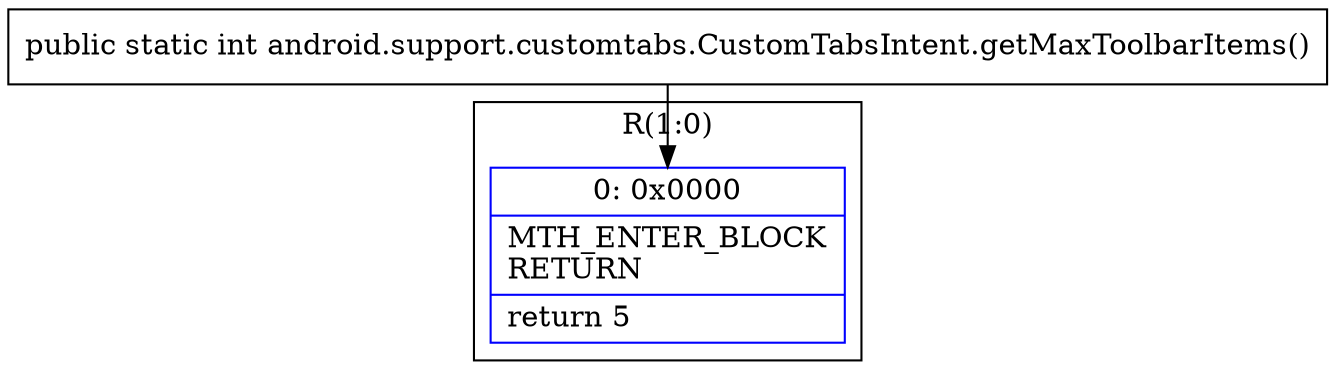 digraph "CFG forandroid.support.customtabs.CustomTabsIntent.getMaxToolbarItems()I" {
subgraph cluster_Region_302068902 {
label = "R(1:0)";
node [shape=record,color=blue];
Node_0 [shape=record,label="{0\:\ 0x0000|MTH_ENTER_BLOCK\lRETURN\l|return 5\l}"];
}
MethodNode[shape=record,label="{public static int android.support.customtabs.CustomTabsIntent.getMaxToolbarItems() }"];
MethodNode -> Node_0;
}

